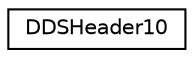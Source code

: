 digraph G
{
  edge [fontname="Helvetica",fontsize="10",labelfontname="Helvetica",labelfontsize="10"];
  node [fontname="Helvetica",fontsize="10",shape=record];
  rankdir=LR;
  Node1 [label="DDSHeader10",height=0.2,width=0.4,color="black", fillcolor="white", style="filled",URL="$de/d7b/structDDSHeader10.html",tooltip="DDS file header for DX10."];
}
